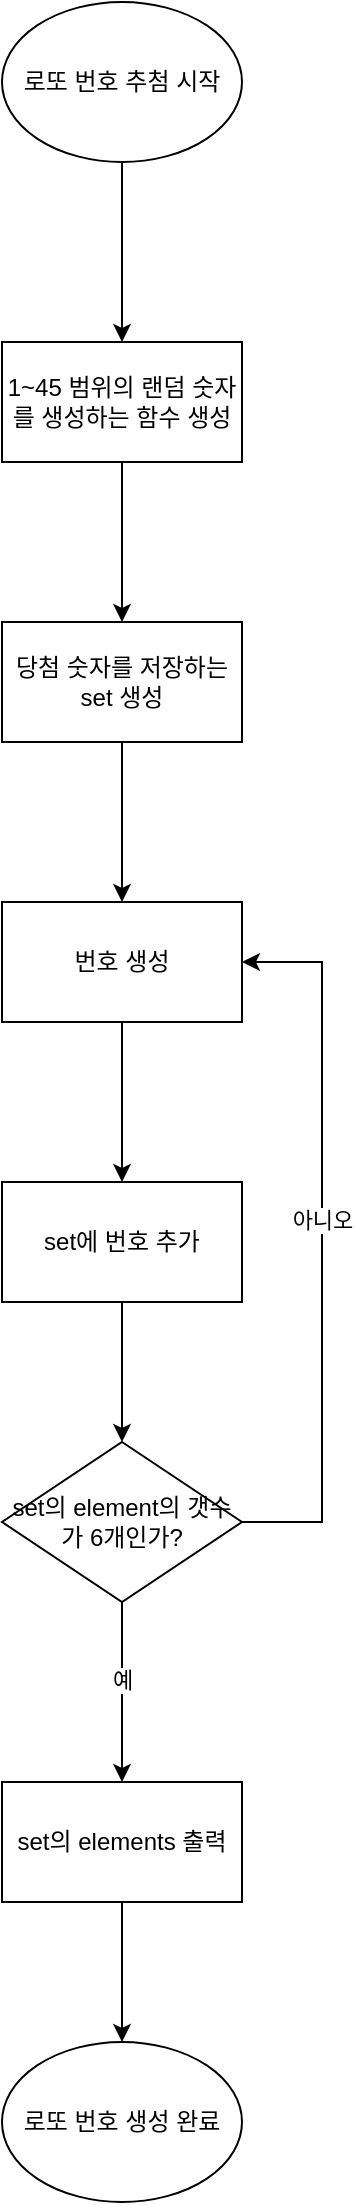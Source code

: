 <mxfile version="24.7.8">
  <diagram id="C5RBs43oDa-KdzZeNtuy" name="Page-1">
    <mxGraphModel dx="984" dy="747" grid="1" gridSize="10" guides="1" tooltips="1" connect="1" arrows="1" fold="1" page="1" pageScale="1" pageWidth="827" pageHeight="1169" math="0" shadow="0">
      <root>
        <mxCell id="WIyWlLk6GJQsqaUBKTNV-0" />
        <mxCell id="WIyWlLk6GJQsqaUBKTNV-1" parent="WIyWlLk6GJQsqaUBKTNV-0" />
        <mxCell id="Fh875M8rBoiKSEa5mBYI-2" value="" style="edgeStyle=orthogonalEdgeStyle;rounded=0;orthogonalLoop=1;jettySize=auto;html=1;" edge="1" parent="WIyWlLk6GJQsqaUBKTNV-1" source="Fh875M8rBoiKSEa5mBYI-0" target="Fh875M8rBoiKSEa5mBYI-1">
          <mxGeometry relative="1" as="geometry" />
        </mxCell>
        <mxCell id="Fh875M8rBoiKSEa5mBYI-0" value="로또 번호 추첨 시작" style="ellipse;whiteSpace=wrap;html=1;" vertex="1" parent="WIyWlLk6GJQsqaUBKTNV-1">
          <mxGeometry x="40" y="40" width="120" height="80" as="geometry" />
        </mxCell>
        <mxCell id="Fh875M8rBoiKSEa5mBYI-4" value="" style="edgeStyle=orthogonalEdgeStyle;rounded=0;orthogonalLoop=1;jettySize=auto;html=1;" edge="1" parent="WIyWlLk6GJQsqaUBKTNV-1" source="Fh875M8rBoiKSEa5mBYI-1" target="Fh875M8rBoiKSEa5mBYI-3">
          <mxGeometry relative="1" as="geometry" />
        </mxCell>
        <mxCell id="Fh875M8rBoiKSEa5mBYI-1" value="1~45 범위의 랜덤 숫자를 생성하는 함수 생성" style="whiteSpace=wrap;html=1;" vertex="1" parent="WIyWlLk6GJQsqaUBKTNV-1">
          <mxGeometry x="40" y="210" width="120" height="60" as="geometry" />
        </mxCell>
        <mxCell id="Fh875M8rBoiKSEa5mBYI-6" value="" style="edgeStyle=orthogonalEdgeStyle;rounded=0;orthogonalLoop=1;jettySize=auto;html=1;" edge="1" parent="WIyWlLk6GJQsqaUBKTNV-1" source="Fh875M8rBoiKSEa5mBYI-3" target="Fh875M8rBoiKSEa5mBYI-5">
          <mxGeometry relative="1" as="geometry" />
        </mxCell>
        <mxCell id="Fh875M8rBoiKSEa5mBYI-3" value="당첨 숫자를 저장하는 set 생성" style="whiteSpace=wrap;html=1;" vertex="1" parent="WIyWlLk6GJQsqaUBKTNV-1">
          <mxGeometry x="40" y="350" width="120" height="60" as="geometry" />
        </mxCell>
        <mxCell id="Fh875M8rBoiKSEa5mBYI-8" value="" style="edgeStyle=orthogonalEdgeStyle;rounded=0;orthogonalLoop=1;jettySize=auto;html=1;" edge="1" parent="WIyWlLk6GJQsqaUBKTNV-1" source="Fh875M8rBoiKSEa5mBYI-5" target="Fh875M8rBoiKSEa5mBYI-7">
          <mxGeometry relative="1" as="geometry" />
        </mxCell>
        <mxCell id="Fh875M8rBoiKSEa5mBYI-5" value="번호 생성" style="whiteSpace=wrap;html=1;" vertex="1" parent="WIyWlLk6GJQsqaUBKTNV-1">
          <mxGeometry x="40" y="490" width="120" height="60" as="geometry" />
        </mxCell>
        <mxCell id="Fh875M8rBoiKSEa5mBYI-10" value="" style="edgeStyle=orthogonalEdgeStyle;rounded=0;orthogonalLoop=1;jettySize=auto;html=1;" edge="1" parent="WIyWlLk6GJQsqaUBKTNV-1" source="Fh875M8rBoiKSEa5mBYI-7" target="Fh875M8rBoiKSEa5mBYI-9">
          <mxGeometry relative="1" as="geometry" />
        </mxCell>
        <mxCell id="Fh875M8rBoiKSEa5mBYI-7" value="set에 번호 추가" style="whiteSpace=wrap;html=1;" vertex="1" parent="WIyWlLk6GJQsqaUBKTNV-1">
          <mxGeometry x="40" y="630" width="120" height="60" as="geometry" />
        </mxCell>
        <mxCell id="Fh875M8rBoiKSEa5mBYI-11" style="edgeStyle=orthogonalEdgeStyle;rounded=0;orthogonalLoop=1;jettySize=auto;html=1;exitX=1;exitY=0.5;exitDx=0;exitDy=0;entryX=1;entryY=0.5;entryDx=0;entryDy=0;" edge="1" parent="WIyWlLk6GJQsqaUBKTNV-1" source="Fh875M8rBoiKSEa5mBYI-9" target="Fh875M8rBoiKSEa5mBYI-5">
          <mxGeometry relative="1" as="geometry">
            <Array as="points">
              <mxPoint x="200" y="800" />
              <mxPoint x="200" y="520" />
            </Array>
          </mxGeometry>
        </mxCell>
        <mxCell id="Fh875M8rBoiKSEa5mBYI-14" value="아니오" style="edgeLabel;html=1;align=center;verticalAlign=middle;resizable=0;points=[];" vertex="1" connectable="0" parent="Fh875M8rBoiKSEa5mBYI-11">
          <mxGeometry x="0.063" relative="1" as="geometry">
            <mxPoint as="offset" />
          </mxGeometry>
        </mxCell>
        <mxCell id="Fh875M8rBoiKSEa5mBYI-16" value="" style="edgeStyle=orthogonalEdgeStyle;rounded=0;orthogonalLoop=1;jettySize=auto;html=1;" edge="1" parent="WIyWlLk6GJQsqaUBKTNV-1" source="Fh875M8rBoiKSEa5mBYI-9">
          <mxGeometry relative="1" as="geometry">
            <mxPoint x="100" y="930" as="targetPoint" />
          </mxGeometry>
        </mxCell>
        <mxCell id="Fh875M8rBoiKSEa5mBYI-17" value="예" style="edgeLabel;html=1;align=center;verticalAlign=middle;resizable=0;points=[];" vertex="1" connectable="0" parent="Fh875M8rBoiKSEa5mBYI-16">
          <mxGeometry x="-0.133" relative="1" as="geometry">
            <mxPoint as="offset" />
          </mxGeometry>
        </mxCell>
        <mxCell id="Fh875M8rBoiKSEa5mBYI-9" value="set의 element의 갯수가 6개인가?" style="rhombus;whiteSpace=wrap;html=1;" vertex="1" parent="WIyWlLk6GJQsqaUBKTNV-1">
          <mxGeometry x="40" y="760" width="120" height="80" as="geometry" />
        </mxCell>
        <mxCell id="Fh875M8rBoiKSEa5mBYI-21" value="" style="edgeStyle=orthogonalEdgeStyle;rounded=0;orthogonalLoop=1;jettySize=auto;html=1;" edge="1" parent="WIyWlLk6GJQsqaUBKTNV-1" source="Fh875M8rBoiKSEa5mBYI-19">
          <mxGeometry relative="1" as="geometry">
            <mxPoint x="100" y="1060" as="targetPoint" />
          </mxGeometry>
        </mxCell>
        <mxCell id="Fh875M8rBoiKSEa5mBYI-19" value="set의 elements 출력" style="rounded=0;whiteSpace=wrap;html=1;" vertex="1" parent="WIyWlLk6GJQsqaUBKTNV-1">
          <mxGeometry x="40" y="930" width="120" height="60" as="geometry" />
        </mxCell>
        <mxCell id="Fh875M8rBoiKSEa5mBYI-22" value="로또 번호 생성 완료" style="ellipse;whiteSpace=wrap;html=1;" vertex="1" parent="WIyWlLk6GJQsqaUBKTNV-1">
          <mxGeometry x="40" y="1060" width="120" height="80" as="geometry" />
        </mxCell>
      </root>
    </mxGraphModel>
  </diagram>
</mxfile>

